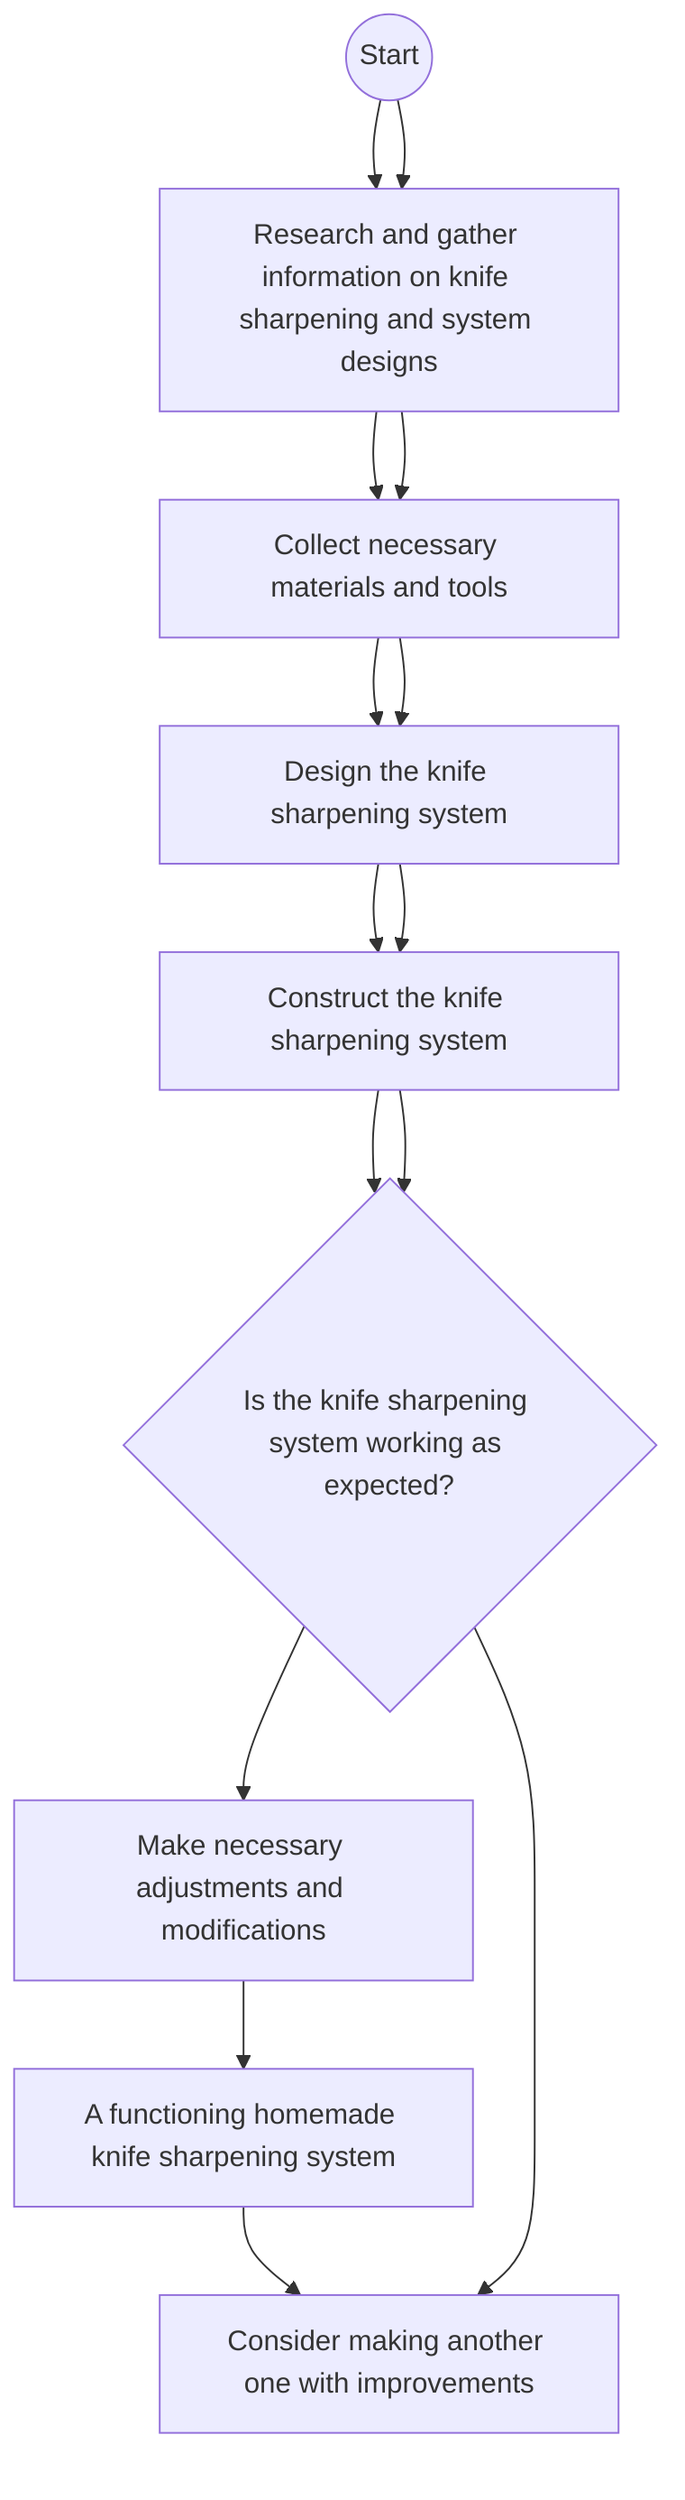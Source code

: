 flowchart TD
    A((Start)) --> B[Research and gather information on knife sharpening and system designs]
    B --> C[Collect necessary materials and tools]
    C --> D[Design the knife sharpening system]
    D --> E[Construct the knife sharpening system]
    E --> F{Is the knife sharpening system working as expected?}
    F --> G[Make necessary adjustments and modifications]
    G --> H[A functioning homemade knife sharpening system]
    H --> I[Consider making another one with improvements]
    F --> I
    E --> F
    D --> E
    C --> D
    B --> C
    A --> B